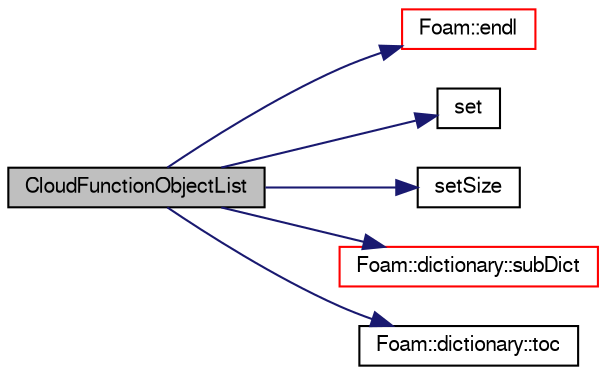 digraph "CloudFunctionObjectList"
{
  bgcolor="transparent";
  edge [fontname="FreeSans",fontsize="10",labelfontname="FreeSans",labelfontsize="10"];
  node [fontname="FreeSans",fontsize="10",shape=record];
  rankdir="LR";
  Node1 [label="CloudFunctionObjectList",height=0.2,width=0.4,color="black", fillcolor="grey75", style="filled" fontcolor="black"];
  Node1 -> Node2 [color="midnightblue",fontsize="10",style="solid",fontname="FreeSans"];
  Node2 [label="Foam::endl",height=0.2,width=0.4,color="red",URL="$a10237.html#a2db8fe02a0d3909e9351bb4275b23ce4",tooltip="Add newline and flush stream. "];
  Node1 -> Node3 [color="midnightblue",fontsize="10",style="solid",fontname="FreeSans"];
  Node3 [label="set",height=0.2,width=0.4,color="black",URL="$a02890.html#a39d8e17e34dfdbc73f17054d4077bcca"];
  Node1 -> Node4 [color="midnightblue",fontsize="10",style="solid",fontname="FreeSans"];
  Node4 [label="setSize",height=0.2,width=0.4,color="black",URL="$a03529.html#a6f8d72476baf295a054f72dfbc9c61c3"];
  Node1 -> Node5 [color="midnightblue",fontsize="10",style="solid",fontname="FreeSans"];
  Node5 [label="Foam::dictionary::subDict",height=0.2,width=0.4,color="red",URL="$a00502.html#a42a549aa3e2c88399585b6462f6dbeb3",tooltip="Find and return a sub-dictionary. "];
  Node1 -> Node6 [color="midnightblue",fontsize="10",style="solid",fontname="FreeSans"];
  Node6 [label="Foam::dictionary::toc",height=0.2,width=0.4,color="black",URL="$a00502.html#a0f6e0082a283505ed197ce3e0498326b",tooltip="Return the table of contents. "];
}
